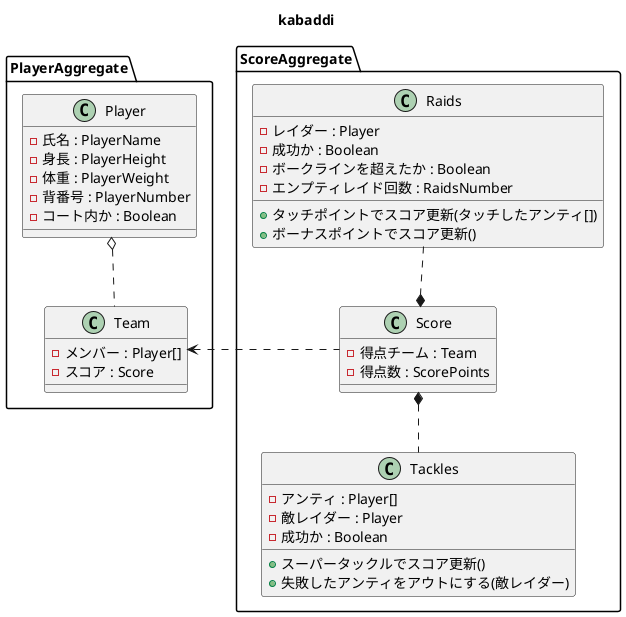 @startuml kabaddi-scorer
Title kabaddi

package PlayerAggregate{
  class Team{
    - メンバー : Player[]
    - スコア : Score
  }

  class Player{
    - 氏名 : PlayerName
    - 身長 : PlayerHeight
    - 体重 : PlayerWeight
    - 背番号 : PlayerNumber
    - コート内か : Boolean
  }
}
package ScoreAggregate{
  class Score {
    - 得点チーム : Team
    - 得点数 : ScorePoints
  }
  class Raids {
    - レイダー : Player
    - 成功か : Boolean
    - ボークラインを超えたか : Boolean
    - エンプティレイド回数 : RaidsNumber
    + タッチポイントでスコア更新(タッチしたアンティ[])
    + ボーナスポイントでスコア更新()
  }

  class Tackles {
    - アンティ : Player[]
    - 敵レイダー : Player
    - 成功か : Boolean
    + スーパータックルでスコア更新()
    + 失敗したアンティをアウトにする(敵レイダー)
    }

}

Raids .down.* Score
Score *.. Tackles

Player o.. Team
Score .left.> Team

@enduml
